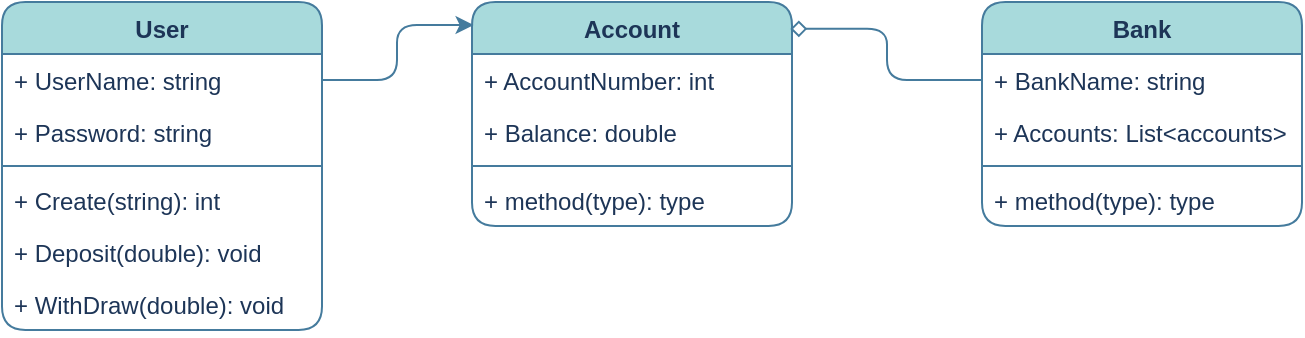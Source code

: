 <mxfile version="24.2.1" type="github">
  <diagram name="Page-1" id="Sdmv3YZEce-zZ9c6VDTf">
    <mxGraphModel dx="758" dy="455" grid="1" gridSize="10" guides="1" tooltips="1" connect="1" arrows="1" fold="1" page="1" pageScale="1" pageWidth="850" pageHeight="1100" math="0" shadow="0">
      <root>
        <mxCell id="0" />
        <mxCell id="1" parent="0" />
        <mxCell id="Px8bT3p9q_pAnuoa6N7a-1" value="User" style="swimlane;fontStyle=1;align=center;verticalAlign=top;childLayout=stackLayout;horizontal=1;startSize=26;horizontalStack=0;resizeParent=1;resizeParentMax=0;resizeLast=0;collapsible=1;marginBottom=0;whiteSpace=wrap;html=1;labelBackgroundColor=none;rounded=1;fillColor=#A8DADC;strokeColor=#457B9D;fontColor=#1D3557;" vertex="1" parent="1">
          <mxGeometry x="110" y="140" width="160" height="164" as="geometry">
            <mxRectangle x="140" y="140" width="100" height="30" as="alternateBounds" />
          </mxGeometry>
        </mxCell>
        <mxCell id="Px8bT3p9q_pAnuoa6N7a-2" value="+ UserName: string" style="text;strokeColor=none;fillColor=none;align=left;verticalAlign=top;spacingLeft=4;spacingRight=4;overflow=hidden;rotatable=0;points=[[0,0.5],[1,0.5]];portConstraint=eastwest;whiteSpace=wrap;html=1;labelBackgroundColor=none;rounded=1;fontColor=#1D3557;" vertex="1" parent="Px8bT3p9q_pAnuoa6N7a-1">
          <mxGeometry y="26" width="160" height="26" as="geometry" />
        </mxCell>
        <mxCell id="Px8bT3p9q_pAnuoa6N7a-13" value="+ Password: string" style="text;strokeColor=none;fillColor=none;align=left;verticalAlign=top;spacingLeft=4;spacingRight=4;overflow=hidden;rotatable=0;points=[[0,0.5],[1,0.5]];portConstraint=eastwest;whiteSpace=wrap;html=1;labelBackgroundColor=none;rounded=1;fontColor=#1D3557;" vertex="1" parent="Px8bT3p9q_pAnuoa6N7a-1">
          <mxGeometry y="52" width="160" height="26" as="geometry" />
        </mxCell>
        <mxCell id="Px8bT3p9q_pAnuoa6N7a-3" value="" style="line;strokeWidth=1;fillColor=none;align=left;verticalAlign=middle;spacingTop=-1;spacingLeft=3;spacingRight=3;rotatable=0;labelPosition=right;points=[];portConstraint=eastwest;labelBackgroundColor=none;rounded=1;strokeColor=#457B9D;fontColor=#1D3557;" vertex="1" parent="Px8bT3p9q_pAnuoa6N7a-1">
          <mxGeometry y="78" width="160" height="8" as="geometry" />
        </mxCell>
        <mxCell id="Px8bT3p9q_pAnuoa6N7a-4" value="+ Create(string): int" style="text;strokeColor=none;fillColor=none;align=left;verticalAlign=top;spacingLeft=4;spacingRight=4;overflow=hidden;rotatable=0;points=[[0,0.5],[1,0.5]];portConstraint=eastwest;whiteSpace=wrap;html=1;labelBackgroundColor=none;rounded=1;fontColor=#1D3557;" vertex="1" parent="Px8bT3p9q_pAnuoa6N7a-1">
          <mxGeometry y="86" width="160" height="26" as="geometry" />
        </mxCell>
        <mxCell id="Px8bT3p9q_pAnuoa6N7a-14" value="+ Deposit(double): void" style="text;strokeColor=none;fillColor=none;align=left;verticalAlign=top;spacingLeft=4;spacingRight=4;overflow=hidden;rotatable=0;points=[[0,0.5],[1,0.5]];portConstraint=eastwest;whiteSpace=wrap;html=1;labelBackgroundColor=none;rounded=1;fontColor=#1D3557;" vertex="1" parent="Px8bT3p9q_pAnuoa6N7a-1">
          <mxGeometry y="112" width="160" height="26" as="geometry" />
        </mxCell>
        <mxCell id="Px8bT3p9q_pAnuoa6N7a-15" value="+ WithDraw(double): void" style="text;strokeColor=none;fillColor=none;align=left;verticalAlign=top;spacingLeft=4;spacingRight=4;overflow=hidden;rotatable=0;points=[[0,0.5],[1,0.5]];portConstraint=eastwest;whiteSpace=wrap;html=1;labelBackgroundColor=none;rounded=1;fontColor=#1D3557;" vertex="1" parent="Px8bT3p9q_pAnuoa6N7a-1">
          <mxGeometry y="138" width="160" height="26" as="geometry" />
        </mxCell>
        <mxCell id="Px8bT3p9q_pAnuoa6N7a-5" value="Account" style="swimlane;fontStyle=1;align=center;verticalAlign=top;childLayout=stackLayout;horizontal=1;startSize=26;horizontalStack=0;resizeParent=1;resizeParentMax=0;resizeLast=0;collapsible=1;marginBottom=0;whiteSpace=wrap;html=1;labelBackgroundColor=none;rounded=1;fillColor=#A8DADC;strokeColor=#457B9D;fontColor=#1D3557;" vertex="1" parent="1">
          <mxGeometry x="345" y="140" width="160" height="112" as="geometry" />
        </mxCell>
        <mxCell id="Px8bT3p9q_pAnuoa6N7a-6" value="+ AccountNumber: int" style="text;strokeColor=none;fillColor=none;align=left;verticalAlign=top;spacingLeft=4;spacingRight=4;overflow=hidden;rotatable=0;points=[[0,0.5],[1,0.5]];portConstraint=eastwest;whiteSpace=wrap;html=1;labelBackgroundColor=none;rounded=1;fontColor=#1D3557;" vertex="1" parent="Px8bT3p9q_pAnuoa6N7a-5">
          <mxGeometry y="26" width="160" height="26" as="geometry" />
        </mxCell>
        <mxCell id="Px8bT3p9q_pAnuoa6N7a-16" value="+ Balance: double" style="text;strokeColor=none;fillColor=none;align=left;verticalAlign=top;spacingLeft=4;spacingRight=4;overflow=hidden;rotatable=0;points=[[0,0.5],[1,0.5]];portConstraint=eastwest;whiteSpace=wrap;html=1;labelBackgroundColor=none;rounded=1;fontColor=#1D3557;" vertex="1" parent="Px8bT3p9q_pAnuoa6N7a-5">
          <mxGeometry y="52" width="160" height="26" as="geometry" />
        </mxCell>
        <mxCell id="Px8bT3p9q_pAnuoa6N7a-7" value="" style="line;strokeWidth=1;fillColor=none;align=left;verticalAlign=middle;spacingTop=-1;spacingLeft=3;spacingRight=3;rotatable=0;labelPosition=right;points=[];portConstraint=eastwest;labelBackgroundColor=none;rounded=1;strokeColor=#457B9D;fontColor=#1D3557;" vertex="1" parent="Px8bT3p9q_pAnuoa6N7a-5">
          <mxGeometry y="78" width="160" height="8" as="geometry" />
        </mxCell>
        <mxCell id="Px8bT3p9q_pAnuoa6N7a-8" value="+ method(type): type" style="text;strokeColor=none;fillColor=none;align=left;verticalAlign=top;spacingLeft=4;spacingRight=4;overflow=hidden;rotatable=0;points=[[0,0.5],[1,0.5]];portConstraint=eastwest;whiteSpace=wrap;html=1;labelBackgroundColor=none;rounded=1;fontColor=#1D3557;" vertex="1" parent="Px8bT3p9q_pAnuoa6N7a-5">
          <mxGeometry y="86" width="160" height="26" as="geometry" />
        </mxCell>
        <mxCell id="Px8bT3p9q_pAnuoa6N7a-9" value="Bank" style="swimlane;fontStyle=1;align=center;verticalAlign=top;childLayout=stackLayout;horizontal=1;startSize=26;horizontalStack=0;resizeParent=1;resizeParentMax=0;resizeLast=0;collapsible=1;marginBottom=0;whiteSpace=wrap;html=1;labelBackgroundColor=none;rounded=1;fillColor=#A8DADC;strokeColor=#457B9D;fontColor=#1D3557;" vertex="1" parent="1">
          <mxGeometry x="600" y="140" width="160" height="112" as="geometry" />
        </mxCell>
        <mxCell id="Px8bT3p9q_pAnuoa6N7a-10" value="+ BankName: string" style="text;strokeColor=none;fillColor=none;align=left;verticalAlign=top;spacingLeft=4;spacingRight=4;overflow=hidden;rotatable=0;points=[[0,0.5],[1,0.5]];portConstraint=eastwest;whiteSpace=wrap;html=1;labelBackgroundColor=none;rounded=1;fontColor=#1D3557;" vertex="1" parent="Px8bT3p9q_pAnuoa6N7a-9">
          <mxGeometry y="26" width="160" height="26" as="geometry" />
        </mxCell>
        <mxCell id="Px8bT3p9q_pAnuoa6N7a-17" value="+ Accounts: List&amp;lt;accounts&amp;gt;" style="text;strokeColor=none;fillColor=none;align=left;verticalAlign=top;spacingLeft=4;spacingRight=4;overflow=hidden;rotatable=0;points=[[0,0.5],[1,0.5]];portConstraint=eastwest;whiteSpace=wrap;html=1;labelBackgroundColor=none;rounded=1;fontColor=#1D3557;" vertex="1" parent="Px8bT3p9q_pAnuoa6N7a-9">
          <mxGeometry y="52" width="160" height="26" as="geometry" />
        </mxCell>
        <mxCell id="Px8bT3p9q_pAnuoa6N7a-11" value="" style="line;strokeWidth=1;fillColor=none;align=left;verticalAlign=middle;spacingTop=-1;spacingLeft=3;spacingRight=3;rotatable=0;labelPosition=right;points=[];portConstraint=eastwest;labelBackgroundColor=none;rounded=1;strokeColor=#457B9D;fontColor=#1D3557;" vertex="1" parent="Px8bT3p9q_pAnuoa6N7a-9">
          <mxGeometry y="78" width="160" height="8" as="geometry" />
        </mxCell>
        <mxCell id="Px8bT3p9q_pAnuoa6N7a-12" value="+ method(type): type" style="text;strokeColor=none;fillColor=none;align=left;verticalAlign=top;spacingLeft=4;spacingRight=4;overflow=hidden;rotatable=0;points=[[0,0.5],[1,0.5]];portConstraint=eastwest;whiteSpace=wrap;html=1;labelBackgroundColor=none;rounded=1;fontColor=#1D3557;" vertex="1" parent="Px8bT3p9q_pAnuoa6N7a-9">
          <mxGeometry y="86" width="160" height="26" as="geometry" />
        </mxCell>
        <mxCell id="Px8bT3p9q_pAnuoa6N7a-20" style="edgeStyle=orthogonalEdgeStyle;rounded=1;orthogonalLoop=1;jettySize=auto;html=1;exitX=1;exitY=0.5;exitDx=0;exitDy=0;entryX=0.005;entryY=0.103;entryDx=0;entryDy=0;entryPerimeter=0;labelBackgroundColor=none;fontColor=default;strokeColor=#457B9D;" edge="1" parent="1" source="Px8bT3p9q_pAnuoa6N7a-2" target="Px8bT3p9q_pAnuoa6N7a-5">
          <mxGeometry relative="1" as="geometry" />
        </mxCell>
        <mxCell id="Px8bT3p9q_pAnuoa6N7a-22" style="edgeStyle=orthogonalEdgeStyle;rounded=1;orthogonalLoop=1;jettySize=auto;html=1;exitX=0;exitY=0.5;exitDx=0;exitDy=0;entryX=0.995;entryY=0.12;entryDx=0;entryDy=0;entryPerimeter=0;endArrow=diamond;endFill=0;labelBackgroundColor=none;fontColor=default;strokeColor=#457B9D;" edge="1" parent="1" source="Px8bT3p9q_pAnuoa6N7a-10" target="Px8bT3p9q_pAnuoa6N7a-5">
          <mxGeometry relative="1" as="geometry" />
        </mxCell>
      </root>
    </mxGraphModel>
  </diagram>
</mxfile>
